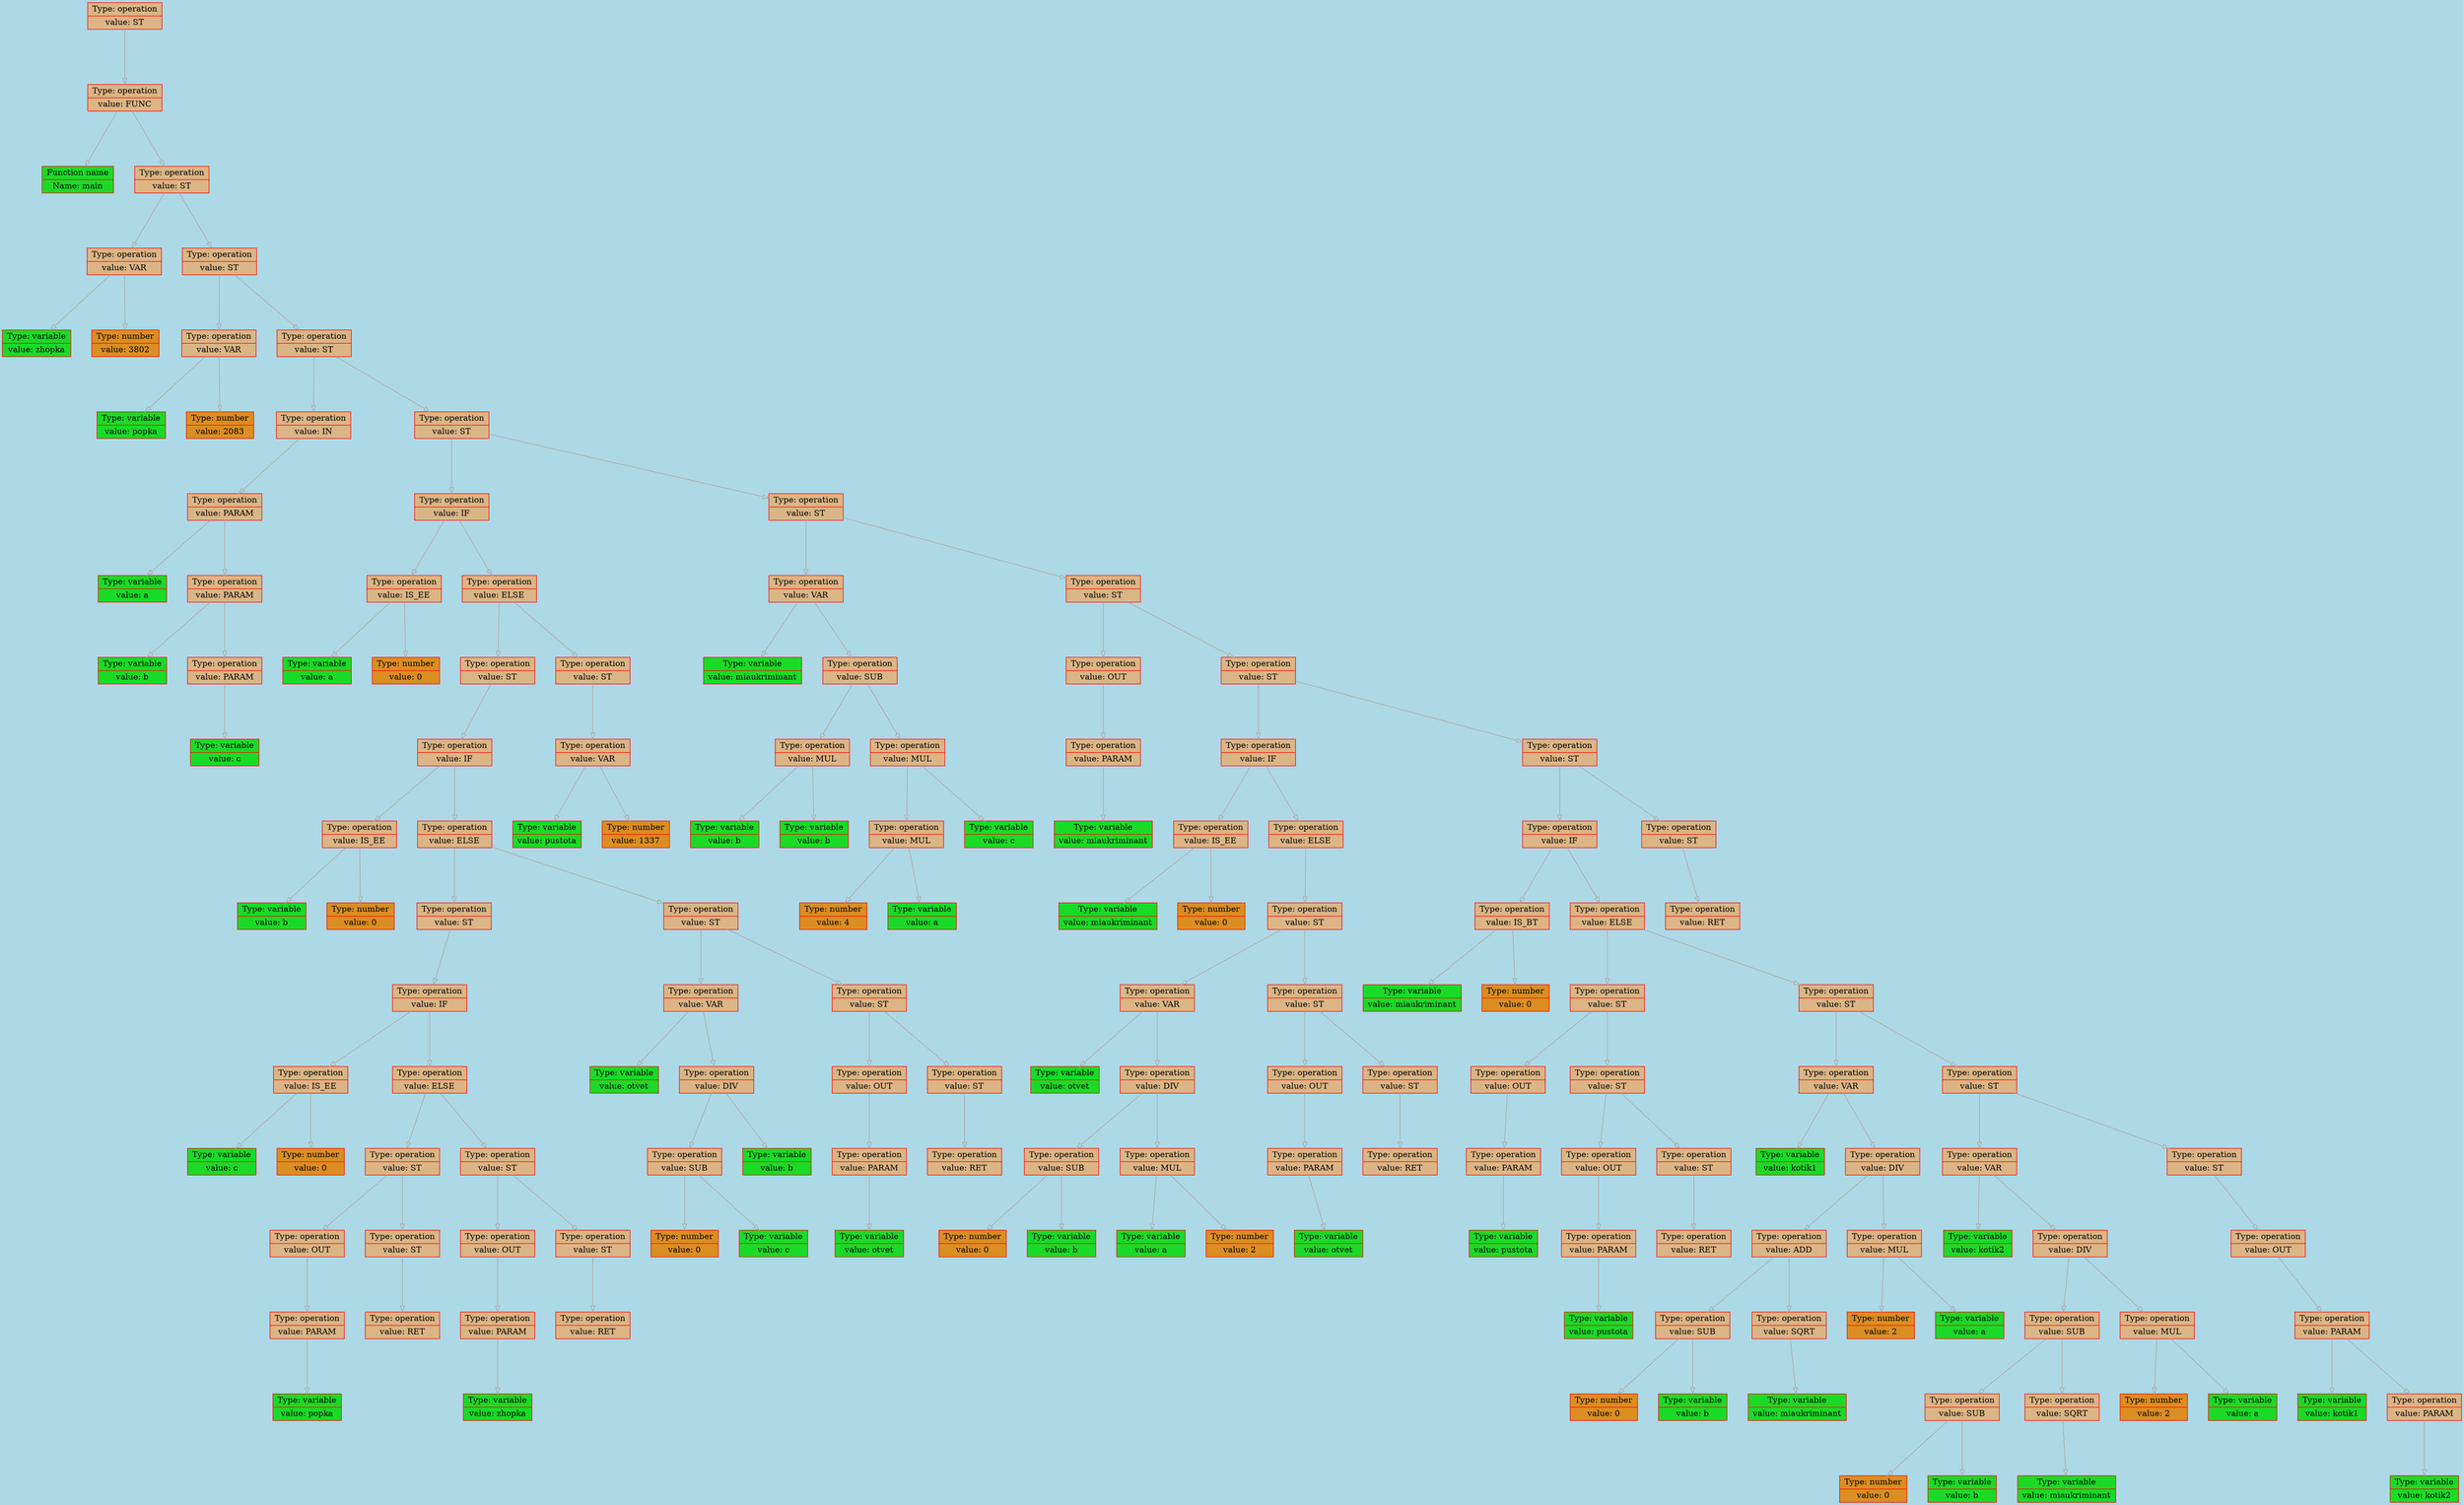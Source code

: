 
    digraph g {
        bgcolor="lightblue";
        dpi      = 200;
        fontname = "Comic Sans MS";
        fontsize = 20;
        rankdir   =  TB;
        edge [color = darkgrey, arrowhead = onormal, arrowsize = 1, penwidth = 1.2]
        graph[fillcolor = lightgreen, ranksep = 1.3, nodesep = 0.5,
        style = "rounded, filled",color = green, penwidth = 2]

    Node0x5611553a8650[shape=record, width=0.2, style="filled", color="red", fillcolor="#DBB585",label=" {Type: operation | value: ST}"] 
 
Node0x5611553a8620[shape=record, width=0.2, style="filled", color="red", fillcolor="#DBB585",label=" {Type: operation | value: FUNC}"] 
 
Node0x56115539da60[shape=record, width=0.2, style="filled", color="red", fillcolor="#19DB27",label=" {Function name |Name: main}"] 
 
Node0x5611553a85f0[shape=record, width=0.2, style="filled", color="red", fillcolor="#DBB585",label=" {Type: operation | value: ST}"] 
 
Node0x56115539daf0[shape=record, width=0.2, style="filled", color="red", fillcolor="#DBB585",label=" {Type: operation | value: VAR}"] 
 
Node0x56115539da90[shape=record, width=0.2, style="filled", color="red", fillcolor="#19DB27",label=" {Type: variable | value: zhopka}"] 
 
Node0x56115539dac0[shape=record, width=0.2, style="filled", color="red", fillcolor="#DB8E21",label=" {Type: number | value: 3802}"] 
 
Node0x5611553a85c0[shape=record, width=0.2, style="filled", color="red", fillcolor="#DBB585",label=" {Type: operation | value: ST}"] 
 
Node0x56115539db80[shape=record, width=0.2, style="filled", color="red", fillcolor="#DBB585",label=" {Type: operation | value: VAR}"] 
 
Node0x56115539db20[shape=record, width=0.2, style="filled", color="red", fillcolor="#19DB27",label=" {Type: variable | value: popka}"] 
 
Node0x56115539db50[shape=record, width=0.2, style="filled", color="red", fillcolor="#DB8E21",label=" {Type: number | value: 2083}"] 
 
Node0x5611553a8590[shape=record, width=0.2, style="filled", color="red", fillcolor="#DBB585",label=" {Type: operation | value: ST}"] 
 
Node0x56115539dcd0[shape=record, width=0.2, style="filled", color="red", fillcolor="#DBB585",label=" {Type: operation | value: IN}"] 
 
Node0x56115539dca0[shape=record, width=0.2, style="filled", color="red", fillcolor="#DBB585",label=" {Type: operation | value: PARAM}"] 
 
Node0x56115539dbb0[shape=record, width=0.2, style="filled", color="red", fillcolor="#19DB27",label=" {Type: variable | value: a}"] 
 
Node0x56115539dc70[shape=record, width=0.2, style="filled", color="red", fillcolor="#DBB585",label=" {Type: operation | value: PARAM}"] 
 
Node0x56115539dbe0[shape=record, width=0.2, style="filled", color="red", fillcolor="#19DB27",label=" {Type: variable | value: b}"] 
 
Node0x56115539dc40[shape=record, width=0.2, style="filled", color="red", fillcolor="#DBB585",label=" {Type: operation | value: PARAM}"] 
 
Node0x56115539dc10[shape=record, width=0.2, style="filled", color="red", fillcolor="#19DB27",label=" {Type: variable | value: c}"] 
 
Node0x5611553a8560[shape=record, width=0.2, style="filled", color="red", fillcolor="#DBB585",label=" {Type: operation | value: ST}"] 
 
Node0x5611553a74b0[shape=record, width=0.2, style="filled", color="red", fillcolor="#DBB585",label=" {Type: operation | value: IF}"] 
 
Node0x56115539dd60[shape=record, width=0.2, style="filled", color="red", fillcolor="#DBB585",label=" {Type: operation | value: IS_EE}"] 
 
Node0x56115539dd00[shape=record, width=0.2, style="filled", color="red", fillcolor="#19DB27",label=" {Type: variable | value: a}"] 
 
Node0x56115539dd30[shape=record, width=0.2, style="filled", color="red", fillcolor="#DB8E21",label=" {Type: number | value: 0}"] 
 
Node0x5611553a7480[shape=record, width=0.2, style="filled", color="red", fillcolor="#DBB585",label=" {Type: operation | value: ELSE}"] 
 
Node0x5611553a7390[shape=record, width=0.2, style="filled", color="red", fillcolor="#DBB585",label=" {Type: operation | value: ST}"] 
 
Node0x5611553a7360[shape=record, width=0.2, style="filled", color="red", fillcolor="#DBB585",label=" {Type: operation | value: IF}"] 
 
Node0x56115539ddf0[shape=record, width=0.2, style="filled", color="red", fillcolor="#DBB585",label=" {Type: operation | value: IS_EE}"] 
 
Node0x56115539dd90[shape=record, width=0.2, style="filled", color="red", fillcolor="#19DB27",label=" {Type: variable | value: b}"] 
 
Node0x56115539ddc0[shape=record, width=0.2, style="filled", color="red", fillcolor="#DB8E21",label=" {Type: number | value: 0}"] 
 
Node0x5611553a7330[shape=record, width=0.2, style="filled", color="red", fillcolor="#DBB585",label=" {Type: operation | value: ELSE}"] 
 
Node0x56115539e150[shape=record, width=0.2, style="filled", color="red", fillcolor="#DBB585",label=" {Type: operation | value: ST}"] 
 
Node0x56115539e120[shape=record, width=0.2, style="filled", color="red", fillcolor="#DBB585",label=" {Type: operation | value: IF}"] 
 
Node0x56115539de80[shape=record, width=0.2, style="filled", color="red", fillcolor="#DBB585",label=" {Type: operation | value: IS_EE}"] 
 
Node0x56115539de20[shape=record, width=0.2, style="filled", color="red", fillcolor="#19DB27",label=" {Type: variable | value: c}"] 
 
Node0x56115539de50[shape=record, width=0.2, style="filled", color="red", fillcolor="#DB8E21",label=" {Type: number | value: 0}"] 
 
Node0x56115539e0f0[shape=record, width=0.2, style="filled", color="red", fillcolor="#DBB585",label=" {Type: operation | value: ELSE}"] 
 
Node0x56115539dfa0[shape=record, width=0.2, style="filled", color="red", fillcolor="#DBB585",label=" {Type: operation | value: ST}"] 
 
Node0x56115539df10[shape=record, width=0.2, style="filled", color="red", fillcolor="#DBB585",label=" {Type: operation | value: OUT}"] 
 
Node0x56115539dee0[shape=record, width=0.2, style="filled", color="red", fillcolor="#DBB585",label=" {Type: operation | value: PARAM}"] 
 
Node0x56115539deb0[shape=record, width=0.2, style="filled", color="red", fillcolor="#19DB27",label=" {Type: variable | value: popka}"] 
 
Node0x56115539df70[shape=record, width=0.2, style="filled", color="red", fillcolor="#DBB585",label=" {Type: operation | value: ST}"] 
 
Node0x56115539df40[shape=record, width=0.2, style="filled", color="red", fillcolor="#DBB585",label=" {Type: operation | value: RET}"] 
 
Node0x56115539e0c0[shape=record, width=0.2, style="filled", color="red", fillcolor="#DBB585",label=" {Type: operation | value: ST}"] 
 
Node0x56115539e030[shape=record, width=0.2, style="filled", color="red", fillcolor="#DBB585",label=" {Type: operation | value: OUT}"] 
 
Node0x56115539e000[shape=record, width=0.2, style="filled", color="red", fillcolor="#DBB585",label=" {Type: operation | value: PARAM}"] 
 
Node0x56115539dfd0[shape=record, width=0.2, style="filled", color="red", fillcolor="#19DB27",label=" {Type: variable | value: zhopka}"] 
 
Node0x56115539e090[shape=record, width=0.2, style="filled", color="red", fillcolor="#DBB585",label=" {Type: operation | value: ST}"] 
 
Node0x56115539e060[shape=record, width=0.2, style="filled", color="red", fillcolor="#DBB585",label=" {Type: operation | value: RET}"] 
 
Node0x5611553a7300[shape=record, width=0.2, style="filled", color="red", fillcolor="#DBB585",label=" {Type: operation | value: ST}"] 
 
Node0x56115539e2a0[shape=record, width=0.2, style="filled", color="red", fillcolor="#DBB585",label=" {Type: operation | value: VAR}"] 
 
Node0x56115539e180[shape=record, width=0.2, style="filled", color="red", fillcolor="#19DB27",label=" {Type: variable | value: otvet}"] 
 
Node0x56115539e270[shape=record, width=0.2, style="filled", color="red", fillcolor="#DBB585",label=" {Type: operation | value: DIV}"] 
 
Node0x56115539e210[shape=record, width=0.2, style="filled", color="red", fillcolor="#DBB585",label=" {Type: operation | value: SUB}"] 
 
Node0x56115539e1b0[shape=record, width=0.2, style="filled", color="red", fillcolor="#DB8E21",label=" {Type: number | value: 0}"] 
 
Node0x56115539e1e0[shape=record, width=0.2, style="filled", color="red", fillcolor="#19DB27",label=" {Type: variable | value: c}"] 
 
Node0x56115539e240[shape=record, width=0.2, style="filled", color="red", fillcolor="#19DB27",label=" {Type: variable | value: b}"] 
 
Node0x5611553a72d0[shape=record, width=0.2, style="filled", color="red", fillcolor="#DBB585",label=" {Type: operation | value: ST}"] 
 
Node0x5611553a7240[shape=record, width=0.2, style="filled", color="red", fillcolor="#DBB585",label=" {Type: operation | value: OUT}"] 
 
Node0x5611553a7210[shape=record, width=0.2, style="filled", color="red", fillcolor="#DBB585",label=" {Type: operation | value: PARAM}"] 
 
Node0x56115539e2d0[shape=record, width=0.2, style="filled", color="red", fillcolor="#19DB27",label=" {Type: variable | value: otvet}"] 
 
Node0x5611553a72a0[shape=record, width=0.2, style="filled", color="red", fillcolor="#DBB585",label=" {Type: operation | value: ST}"] 
 
Node0x5611553a7270[shape=record, width=0.2, style="filled", color="red", fillcolor="#DBB585",label=" {Type: operation | value: RET}"] 
 
Node0x5611553a7450[shape=record, width=0.2, style="filled", color="red", fillcolor="#DBB585",label=" {Type: operation | value: ST}"] 
 
Node0x5611553a7420[shape=record, width=0.2, style="filled", color="red", fillcolor="#DBB585",label=" {Type: operation | value: VAR}"] 
 
Node0x5611553a73c0[shape=record, width=0.2, style="filled", color="red", fillcolor="#19DB27",label=" {Type: variable | value: pustota}"] 
 
Node0x5611553a73f0[shape=record, width=0.2, style="filled", color="red", fillcolor="#DB8E21",label=" {Type: number | value: 1337}"] 
 
Node0x5611553a8530[shape=record, width=0.2, style="filled", color="red", fillcolor="#DBB585",label=" {Type: operation | value: ST}"] 
 
Node0x5611553a76c0[shape=record, width=0.2, style="filled", color="red", fillcolor="#DBB585",label=" {Type: operation | value: VAR}"] 
 
Node0x5611553a74e0[shape=record, width=0.2, style="filled", color="red", fillcolor="#19DB27",label=" {Type: variable | value: miaukriminant}"] 
 
Node0x5611553a7690[shape=record, width=0.2, style="filled", color="red", fillcolor="#DBB585",label=" {Type: operation | value: SUB}"] 
 
Node0x5611553a7570[shape=record, width=0.2, style="filled", color="red", fillcolor="#DBB585",label=" {Type: operation | value: MUL}"] 
 
Node0x5611553a7510[shape=record, width=0.2, style="filled", color="red", fillcolor="#19DB27",label=" {Type: variable | value: b}"] 
 
Node0x5611553a7540[shape=record, width=0.2, style="filled", color="red", fillcolor="#19DB27",label=" {Type: variable | value: b}"] 
 
Node0x5611553a7660[shape=record, width=0.2, style="filled", color="red", fillcolor="#DBB585",label=" {Type: operation | value: MUL}"] 
 
Node0x5611553a7600[shape=record, width=0.2, style="filled", color="red", fillcolor="#DBB585",label=" {Type: operation | value: MUL}"] 
 
Node0x5611553a75a0[shape=record, width=0.2, style="filled", color="red", fillcolor="#DB8E21",label=" {Type: number | value: 4}"] 
 
Node0x5611553a75d0[shape=record, width=0.2, style="filled", color="red", fillcolor="#19DB27",label=" {Type: variable | value: a}"] 
 
Node0x5611553a7630[shape=record, width=0.2, style="filled", color="red", fillcolor="#19DB27",label=" {Type: variable | value: c}"] 
 
Node0x5611553a8500[shape=record, width=0.2, style="filled", color="red", fillcolor="#DBB585",label=" {Type: operation | value: ST}"] 
 
Node0x5611553a7750[shape=record, width=0.2, style="filled", color="red", fillcolor="#DBB585",label=" {Type: operation | value: OUT}"] 
 
Node0x5611553a7720[shape=record, width=0.2, style="filled", color="red", fillcolor="#DBB585",label=" {Type: operation | value: PARAM}"] 
 
Node0x5611553a76f0[shape=record, width=0.2, style="filled", color="red", fillcolor="#19DB27",label=" {Type: variable | value: miaukriminant}"] 
 
Node0x5611553a84d0[shape=record, width=0.2, style="filled", color="red", fillcolor="#DBB585",label=" {Type: operation | value: ST}"] 
 
Node0x5611553a7b40[shape=record, width=0.2, style="filled", color="red", fillcolor="#DBB585",label=" {Type: operation | value: IF}"] 
 
Node0x5611553a77e0[shape=record, width=0.2, style="filled", color="red", fillcolor="#DBB585",label=" {Type: operation | value: IS_EE}"] 
 
Node0x5611553a7780[shape=record, width=0.2, style="filled", color="red", fillcolor="#19DB27",label=" {Type: variable | value: miaukriminant}"] 
 
Node0x5611553a77b0[shape=record, width=0.2, style="filled", color="red", fillcolor="#DB8E21",label=" {Type: number | value: 0}"] 
 
Node0x5611553a7b10[shape=record, width=0.2, style="filled", color="red", fillcolor="#DBB585",label=" {Type: operation | value: ELSE}"] 
 
Node0x5611553a7ae0[shape=record, width=0.2, style="filled", color="red", fillcolor="#DBB585",label=" {Type: operation | value: ST}"] 
 
Node0x5611553a7990[shape=record, width=0.2, style="filled", color="red", fillcolor="#DBB585",label=" {Type: operation | value: VAR}"] 
 
Node0x5611553a7810[shape=record, width=0.2, style="filled", color="red", fillcolor="#19DB27",label=" {Type: variable | value: otvet}"] 
 
Node0x5611553a7960[shape=record, width=0.2, style="filled", color="red", fillcolor="#DBB585",label=" {Type: operation | value: DIV}"] 
 
Node0x5611553a78a0[shape=record, width=0.2, style="filled", color="red", fillcolor="#DBB585",label=" {Type: operation | value: SUB}"] 
 
Node0x5611553a7840[shape=record, width=0.2, style="filled", color="red", fillcolor="#DB8E21",label=" {Type: number | value: 0}"] 
 
Node0x5611553a7870[shape=record, width=0.2, style="filled", color="red", fillcolor="#19DB27",label=" {Type: variable | value: b}"] 
 
Node0x5611553a7930[shape=record, width=0.2, style="filled", color="red", fillcolor="#DBB585",label=" {Type: operation | value: MUL}"] 
 
Node0x5611553a78d0[shape=record, width=0.2, style="filled", color="red", fillcolor="#19DB27",label=" {Type: variable | value: a}"] 
 
Node0x5611553a7900[shape=record, width=0.2, style="filled", color="red", fillcolor="#DB8E21",label=" {Type: number | value: 2}"] 
 
Node0x5611553a7ab0[shape=record, width=0.2, style="filled", color="red", fillcolor="#DBB585",label=" {Type: operation | value: ST}"] 
 
Node0x5611553a7a20[shape=record, width=0.2, style="filled", color="red", fillcolor="#DBB585",label=" {Type: operation | value: OUT}"] 
 
Node0x5611553a79f0[shape=record, width=0.2, style="filled", color="red", fillcolor="#DBB585",label=" {Type: operation | value: PARAM}"] 
 
Node0x5611553a79c0[shape=record, width=0.2, style="filled", color="red", fillcolor="#19DB27",label=" {Type: variable | value: otvet}"] 
 
Node0x5611553a7a80[shape=record, width=0.2, style="filled", color="red", fillcolor="#DBB585",label=" {Type: operation | value: ST}"] 
 
Node0x5611553a7a50[shape=record, width=0.2, style="filled", color="red", fillcolor="#DBB585",label=" {Type: operation | value: RET}"] 
 
Node0x5611553a84a0[shape=record, width=0.2, style="filled", color="red", fillcolor="#DBB585",label=" {Type: operation | value: ST}"] 
 
Node0x5611553a8410[shape=record, width=0.2, style="filled", color="red", fillcolor="#DBB585",label=" {Type: operation | value: IF}"] 
 
Node0x5611553a7bd0[shape=record, width=0.2, style="filled", color="red", fillcolor="#DBB585",label=" {Type: operation | value: IS_BT}"] 
 
Node0x5611553a7b70[shape=record, width=0.2, style="filled", color="red", fillcolor="#19DB27",label=" {Type: variable | value: miaukriminant}"] 
 
Node0x5611553a7ba0[shape=record, width=0.2, style="filled", color="red", fillcolor="#DB8E21",label=" {Type: number | value: 0}"] 
 
Node0x5611553a83e0[shape=record, width=0.2, style="filled", color="red", fillcolor="#DBB585",label=" {Type: operation | value: ELSE}"] 
 
Node0x5611553a7db0[shape=record, width=0.2, style="filled", color="red", fillcolor="#DBB585",label=" {Type: operation | value: ST}"] 
 
Node0x5611553a7c60[shape=record, width=0.2, style="filled", color="red", fillcolor="#DBB585",label=" {Type: operation | value: OUT}"] 
 
Node0x5611553a7c30[shape=record, width=0.2, style="filled", color="red", fillcolor="#DBB585",label=" {Type: operation | value: PARAM}"] 
 
Node0x5611553a7c00[shape=record, width=0.2, style="filled", color="red", fillcolor="#19DB27",label=" {Type: variable | value: pustota}"] 
 
Node0x5611553a7d80[shape=record, width=0.2, style="filled", color="red", fillcolor="#DBB585",label=" {Type: operation | value: ST}"] 
 
Node0x5611553a7cf0[shape=record, width=0.2, style="filled", color="red", fillcolor="#DBB585",label=" {Type: operation | value: OUT}"] 
 
Node0x5611553a7cc0[shape=record, width=0.2, style="filled", color="red", fillcolor="#DBB585",label=" {Type: operation | value: PARAM}"] 
 
Node0x5611553a7c90[shape=record, width=0.2, style="filled", color="red", fillcolor="#19DB27",label=" {Type: variable | value: pustota}"] 
 
Node0x5611553a7d50[shape=record, width=0.2, style="filled", color="red", fillcolor="#DBB585",label=" {Type: operation | value: ST}"] 
 
Node0x5611553a7d20[shape=record, width=0.2, style="filled", color="red", fillcolor="#DBB585",label=" {Type: operation | value: RET}"] 
 
Node0x5611553a83b0[shape=record, width=0.2, style="filled", color="red", fillcolor="#DBB585",label=" {Type: operation | value: ST}"] 
 
Node0x5611553a7ff0[shape=record, width=0.2, style="filled", color="red", fillcolor="#DBB585",label=" {Type: operation | value: VAR}"] 
 
Node0x5611553a7de0[shape=record, width=0.2, style="filled", color="red", fillcolor="#19DB27",label=" {Type: variable | value: kotik1}"] 
 
Node0x5611553a7fc0[shape=record, width=0.2, style="filled", color="red", fillcolor="#DBB585",label=" {Type: operation | value: DIV}"] 
 
Node0x5611553a7f00[shape=record, width=0.2, style="filled", color="red", fillcolor="#DBB585",label=" {Type: operation | value: ADD}"] 
 
Node0x5611553a7e70[shape=record, width=0.2, style="filled", color="red", fillcolor="#DBB585",label=" {Type: operation | value: SUB}"] 
 
Node0x5611553a7e10[shape=record, width=0.2, style="filled", color="red", fillcolor="#DB8E21",label=" {Type: number | value: 0}"] 
 
Node0x5611553a7e40[shape=record, width=0.2, style="filled", color="red", fillcolor="#19DB27",label=" {Type: variable | value: b}"] 
 
Node0x5611553a7ed0[shape=record, width=0.2, style="filled", color="red", fillcolor="#DBB585",label=" {Type: operation | value: SQRT}"] 
 
Node0x5611553a7ea0[shape=record, width=0.2, style="filled", color="red", fillcolor="#19DB27",label=" {Type: variable | value: miaukriminant}"] 
 
Node0x5611553a7f90[shape=record, width=0.2, style="filled", color="red", fillcolor="#DBB585",label=" {Type: operation | value: MUL}"] 
 
Node0x5611553a7f30[shape=record, width=0.2, style="filled", color="red", fillcolor="#DB8E21",label=" {Type: number | value: 2}"] 
 
Node0x5611553a7f60[shape=record, width=0.2, style="filled", color="red", fillcolor="#19DB27",label=" {Type: variable | value: a}"] 
 
Node0x5611553a8380[shape=record, width=0.2, style="filled", color="red", fillcolor="#DBB585",label=" {Type: operation | value: ST}"] 
 
Node0x5611553a8230[shape=record, width=0.2, style="filled", color="red", fillcolor="#DBB585",label=" {Type: operation | value: VAR}"] 
 
Node0x5611553a8020[shape=record, width=0.2, style="filled", color="red", fillcolor="#19DB27",label=" {Type: variable | value: kotik2}"] 
 
Node0x5611553a8200[shape=record, width=0.2, style="filled", color="red", fillcolor="#DBB585",label=" {Type: operation | value: DIV}"] 
 
Node0x5611553a8140[shape=record, width=0.2, style="filled", color="red", fillcolor="#DBB585",label=" {Type: operation | value: SUB}"] 
 
Node0x5611553a80b0[shape=record, width=0.2, style="filled", color="red", fillcolor="#DBB585",label=" {Type: operation | value: SUB}"] 
 
Node0x5611553a8050[shape=record, width=0.2, style="filled", color="red", fillcolor="#DB8E21",label=" {Type: number | value: 0}"] 
 
Node0x5611553a8080[shape=record, width=0.2, style="filled", color="red", fillcolor="#19DB27",label=" {Type: variable | value: b}"] 
 
Node0x5611553a8110[shape=record, width=0.2, style="filled", color="red", fillcolor="#DBB585",label=" {Type: operation | value: SQRT}"] 
 
Node0x5611553a80e0[shape=record, width=0.2, style="filled", color="red", fillcolor="#19DB27",label=" {Type: variable | value: miaukriminant}"] 
 
Node0x5611553a81d0[shape=record, width=0.2, style="filled", color="red", fillcolor="#DBB585",label=" {Type: operation | value: MUL}"] 
 
Node0x5611553a8170[shape=record, width=0.2, style="filled", color="red", fillcolor="#DB8E21",label=" {Type: number | value: 2}"] 
 
Node0x5611553a81a0[shape=record, width=0.2, style="filled", color="red", fillcolor="#19DB27",label=" {Type: variable | value: a}"] 
 
Node0x5611553a8350[shape=record, width=0.2, style="filled", color="red", fillcolor="#DBB585",label=" {Type: operation | value: ST}"] 
 
Node0x5611553a8320[shape=record, width=0.2, style="filled", color="red", fillcolor="#DBB585",label=" {Type: operation | value: OUT}"] 
 
Node0x5611553a82f0[shape=record, width=0.2, style="filled", color="red", fillcolor="#DBB585",label=" {Type: operation | value: PARAM}"] 
 
Node0x5611553a8260[shape=record, width=0.2, style="filled", color="red", fillcolor="#19DB27",label=" {Type: variable | value: kotik1}"] 
 
Node0x5611553a82c0[shape=record, width=0.2, style="filled", color="red", fillcolor="#DBB585",label=" {Type: operation | value: PARAM}"] 
 
Node0x5611553a8290[shape=record, width=0.2, style="filled", color="red", fillcolor="#19DB27",label=" {Type: variable | value: kotik2}"] 
 
Node0x5611553a8470[shape=record, width=0.2, style="filled", color="red", fillcolor="#DBB585",label=" {Type: operation | value: ST}"] 
 
Node0x5611553a8440[shape=record, width=0.2, style="filled", color="red", fillcolor="#DBB585",label=" {Type: operation | value: RET}"] 
 
Node0x5611553a8650->Node0x5611553a8620
Node0x5611553a8620->Node0x56115539da60
Node0x5611553a8620->Node0x5611553a85f0
Node0x5611553a85f0->Node0x56115539daf0
Node0x56115539daf0->Node0x56115539da90
Node0x56115539daf0->Node0x56115539dac0
Node0x5611553a85f0->Node0x5611553a85c0
Node0x5611553a85c0->Node0x56115539db80
Node0x56115539db80->Node0x56115539db20
Node0x56115539db80->Node0x56115539db50
Node0x5611553a85c0->Node0x5611553a8590
Node0x5611553a8590->Node0x56115539dcd0
Node0x56115539dcd0->Node0x56115539dca0
Node0x56115539dca0->Node0x56115539dbb0
Node0x56115539dca0->Node0x56115539dc70
Node0x56115539dc70->Node0x56115539dbe0
Node0x56115539dc70->Node0x56115539dc40
Node0x56115539dc40->Node0x56115539dc10
Node0x5611553a8590->Node0x5611553a8560
Node0x5611553a8560->Node0x5611553a74b0
Node0x5611553a74b0->Node0x56115539dd60
Node0x56115539dd60->Node0x56115539dd00
Node0x56115539dd60->Node0x56115539dd30
Node0x5611553a74b0->Node0x5611553a7480
Node0x5611553a7480->Node0x5611553a7390
Node0x5611553a7390->Node0x5611553a7360
Node0x5611553a7360->Node0x56115539ddf0
Node0x56115539ddf0->Node0x56115539dd90
Node0x56115539ddf0->Node0x56115539ddc0
Node0x5611553a7360->Node0x5611553a7330
Node0x5611553a7330->Node0x56115539e150
Node0x56115539e150->Node0x56115539e120
Node0x56115539e120->Node0x56115539de80
Node0x56115539de80->Node0x56115539de20
Node0x56115539de80->Node0x56115539de50
Node0x56115539e120->Node0x56115539e0f0
Node0x56115539e0f0->Node0x56115539dfa0
Node0x56115539dfa0->Node0x56115539df10
Node0x56115539df10->Node0x56115539dee0
Node0x56115539dee0->Node0x56115539deb0
Node0x56115539dfa0->Node0x56115539df70
Node0x56115539df70->Node0x56115539df40
Node0x56115539e0f0->Node0x56115539e0c0
Node0x56115539e0c0->Node0x56115539e030
Node0x56115539e030->Node0x56115539e000
Node0x56115539e000->Node0x56115539dfd0
Node0x56115539e0c0->Node0x56115539e090
Node0x56115539e090->Node0x56115539e060
Node0x5611553a7330->Node0x5611553a7300
Node0x5611553a7300->Node0x56115539e2a0
Node0x56115539e2a0->Node0x56115539e180
Node0x56115539e2a0->Node0x56115539e270
Node0x56115539e270->Node0x56115539e210
Node0x56115539e210->Node0x56115539e1b0
Node0x56115539e210->Node0x56115539e1e0
Node0x56115539e270->Node0x56115539e240
Node0x5611553a7300->Node0x5611553a72d0
Node0x5611553a72d0->Node0x5611553a7240
Node0x5611553a7240->Node0x5611553a7210
Node0x5611553a7210->Node0x56115539e2d0
Node0x5611553a72d0->Node0x5611553a72a0
Node0x5611553a72a0->Node0x5611553a7270
Node0x5611553a7480->Node0x5611553a7450
Node0x5611553a7450->Node0x5611553a7420
Node0x5611553a7420->Node0x5611553a73c0
Node0x5611553a7420->Node0x5611553a73f0
Node0x5611553a8560->Node0x5611553a8530
Node0x5611553a8530->Node0x5611553a76c0
Node0x5611553a76c0->Node0x5611553a74e0
Node0x5611553a76c0->Node0x5611553a7690
Node0x5611553a7690->Node0x5611553a7570
Node0x5611553a7570->Node0x5611553a7510
Node0x5611553a7570->Node0x5611553a7540
Node0x5611553a7690->Node0x5611553a7660
Node0x5611553a7660->Node0x5611553a7600
Node0x5611553a7600->Node0x5611553a75a0
Node0x5611553a7600->Node0x5611553a75d0
Node0x5611553a7660->Node0x5611553a7630
Node0x5611553a8530->Node0x5611553a8500
Node0x5611553a8500->Node0x5611553a7750
Node0x5611553a7750->Node0x5611553a7720
Node0x5611553a7720->Node0x5611553a76f0
Node0x5611553a8500->Node0x5611553a84d0
Node0x5611553a84d0->Node0x5611553a7b40
Node0x5611553a7b40->Node0x5611553a77e0
Node0x5611553a77e0->Node0x5611553a7780
Node0x5611553a77e0->Node0x5611553a77b0
Node0x5611553a7b40->Node0x5611553a7b10
Node0x5611553a7b10->Node0x5611553a7ae0
Node0x5611553a7ae0->Node0x5611553a7990
Node0x5611553a7990->Node0x5611553a7810
Node0x5611553a7990->Node0x5611553a7960
Node0x5611553a7960->Node0x5611553a78a0
Node0x5611553a78a0->Node0x5611553a7840
Node0x5611553a78a0->Node0x5611553a7870
Node0x5611553a7960->Node0x5611553a7930
Node0x5611553a7930->Node0x5611553a78d0
Node0x5611553a7930->Node0x5611553a7900
Node0x5611553a7ae0->Node0x5611553a7ab0
Node0x5611553a7ab0->Node0x5611553a7a20
Node0x5611553a7a20->Node0x5611553a79f0
Node0x5611553a79f0->Node0x5611553a79c0
Node0x5611553a7ab0->Node0x5611553a7a80
Node0x5611553a7a80->Node0x5611553a7a50
Node0x5611553a84d0->Node0x5611553a84a0
Node0x5611553a84a0->Node0x5611553a8410
Node0x5611553a8410->Node0x5611553a7bd0
Node0x5611553a7bd0->Node0x5611553a7b70
Node0x5611553a7bd0->Node0x5611553a7ba0
Node0x5611553a8410->Node0x5611553a83e0
Node0x5611553a83e0->Node0x5611553a7db0
Node0x5611553a7db0->Node0x5611553a7c60
Node0x5611553a7c60->Node0x5611553a7c30
Node0x5611553a7c30->Node0x5611553a7c00
Node0x5611553a7db0->Node0x5611553a7d80
Node0x5611553a7d80->Node0x5611553a7cf0
Node0x5611553a7cf0->Node0x5611553a7cc0
Node0x5611553a7cc0->Node0x5611553a7c90
Node0x5611553a7d80->Node0x5611553a7d50
Node0x5611553a7d50->Node0x5611553a7d20
Node0x5611553a83e0->Node0x5611553a83b0
Node0x5611553a83b0->Node0x5611553a7ff0
Node0x5611553a7ff0->Node0x5611553a7de0
Node0x5611553a7ff0->Node0x5611553a7fc0
Node0x5611553a7fc0->Node0x5611553a7f00
Node0x5611553a7f00->Node0x5611553a7e70
Node0x5611553a7e70->Node0x5611553a7e10
Node0x5611553a7e70->Node0x5611553a7e40
Node0x5611553a7f00->Node0x5611553a7ed0
Node0x5611553a7ed0->Node0x5611553a7ea0
Node0x5611553a7fc0->Node0x5611553a7f90
Node0x5611553a7f90->Node0x5611553a7f30
Node0x5611553a7f90->Node0x5611553a7f60
Node0x5611553a83b0->Node0x5611553a8380
Node0x5611553a8380->Node0x5611553a8230
Node0x5611553a8230->Node0x5611553a8020
Node0x5611553a8230->Node0x5611553a8200
Node0x5611553a8200->Node0x5611553a8140
Node0x5611553a8140->Node0x5611553a80b0
Node0x5611553a80b0->Node0x5611553a8050
Node0x5611553a80b0->Node0x5611553a8080
Node0x5611553a8140->Node0x5611553a8110
Node0x5611553a8110->Node0x5611553a80e0
Node0x5611553a8200->Node0x5611553a81d0
Node0x5611553a81d0->Node0x5611553a8170
Node0x5611553a81d0->Node0x5611553a81a0
Node0x5611553a8380->Node0x5611553a8350
Node0x5611553a8350->Node0x5611553a8320
Node0x5611553a8320->Node0x5611553a82f0
Node0x5611553a82f0->Node0x5611553a8260
Node0x5611553a82f0->Node0x5611553a82c0
Node0x5611553a82c0->Node0x5611553a8290
Node0x5611553a84a0->Node0x5611553a8470
Node0x5611553a8470->Node0x5611553a8440
}
